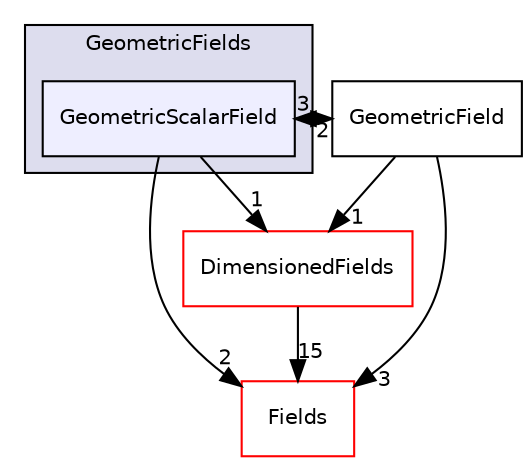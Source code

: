 digraph "src/OpenFOAM/fields/GeometricFields/GeometricScalarField" {
  bgcolor=transparent;
  compound=true
  node [ fontsize="10", fontname="Helvetica"];
  edge [ labelfontsize="10", labelfontname="Helvetica"];
  subgraph clusterdir_99558e6cce2e782cc8c86fe4c767e1e1 {
    graph [ bgcolor="#ddddee", pencolor="black", label="GeometricFields" fontname="Helvetica", fontsize="10", URL="dir_99558e6cce2e782cc8c86fe4c767e1e1.html"]
  dir_8d94ff87ce93360797bbd9e601270b79 [shape=box, label="GeometricScalarField", style="filled", fillcolor="#eeeeff", pencolor="black", URL="dir_8d94ff87ce93360797bbd9e601270b79.html"];
  }
  dir_7d364942a13d3ce50f6681364b448a98 [shape=box label="Fields" color="red" URL="dir_7d364942a13d3ce50f6681364b448a98.html"];
  dir_8c8bb42ce9b582caaa8128a267c381ba [shape=box label="DimensionedFields" color="red" URL="dir_8c8bb42ce9b582caaa8128a267c381ba.html"];
  dir_cd8c242dbf9349898a9b717387ebe031 [shape=box label="GeometricField" URL="dir_cd8c242dbf9349898a9b717387ebe031.html"];
  dir_8d94ff87ce93360797bbd9e601270b79->dir_7d364942a13d3ce50f6681364b448a98 [headlabel="2", labeldistance=1.5 headhref="dir_002349_002323.html"];
  dir_8d94ff87ce93360797bbd9e601270b79->dir_8c8bb42ce9b582caaa8128a267c381ba [headlabel="1", labeldistance=1.5 headhref="dir_002349_002307.html"];
  dir_8d94ff87ce93360797bbd9e601270b79->dir_cd8c242dbf9349898a9b717387ebe031 [headlabel="3", labeldistance=1.5 headhref="dir_002349_002347.html"];
  dir_8c8bb42ce9b582caaa8128a267c381ba->dir_7d364942a13d3ce50f6681364b448a98 [headlabel="15", labeldistance=1.5 headhref="dir_002307_002323.html"];
  dir_cd8c242dbf9349898a9b717387ebe031->dir_7d364942a13d3ce50f6681364b448a98 [headlabel="3", labeldistance=1.5 headhref="dir_002347_002323.html"];
  dir_cd8c242dbf9349898a9b717387ebe031->dir_8d94ff87ce93360797bbd9e601270b79 [headlabel="2", labeldistance=1.5 headhref="dir_002347_002349.html"];
  dir_cd8c242dbf9349898a9b717387ebe031->dir_8c8bb42ce9b582caaa8128a267c381ba [headlabel="1", labeldistance=1.5 headhref="dir_002347_002307.html"];
}

